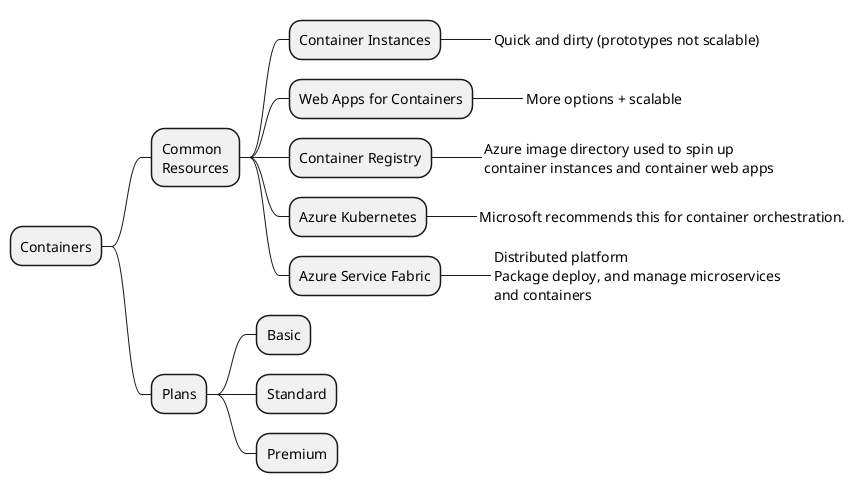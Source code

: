 @startmindmap "Containerization Overview"

+ Containers
++ Common\nResources
+++ Container Instances
++++_ Quick and dirty (prototypes not scalable)
+++ Web Apps for Containers
++++_ More options + scalable
+++ Container Registry
++++_ Azure image directory used to spin up\ncontainer instances and container web apps
+++ Azure Kubernetes
++++_ Microsoft recommends this for container orchestration.
+++ Azure Service Fabric
++++_ Distributed platform\nPackage deploy, and manage microservices\nand containers
++ Plans
+++ Basic
+++ Standard
+++ Premium

@endmindmap
